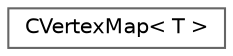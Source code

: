 digraph "Graphical Class Hierarchy"
{
 // LATEX_PDF_SIZE
  bgcolor="transparent";
  edge [fontname=Helvetica,fontsize=10,labelfontname=Helvetica,labelfontsize=10];
  node [fontname=Helvetica,fontsize=10,shape=box,height=0.2,width=0.4];
  rankdir="LR";
  Node0 [id="Node000000",label="CVertexMap\< T \>",height=0.2,width=0.4,color="grey40", fillcolor="white", style="filled",URL="$classCVertexMap.html",tooltip="A lookup type map, maps indices in a large range to indices in a smaller one."];
}
